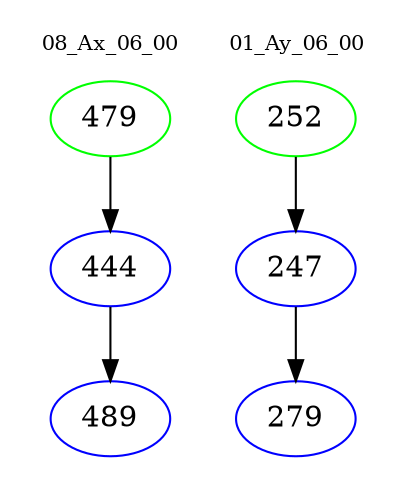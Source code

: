 digraph{
subgraph cluster_0 {
color = white
label = "08_Ax_06_00";
fontsize=10;
T0_479 [label="479", color="green"]
T0_479 -> T0_444 [color="black"]
T0_444 [label="444", color="blue"]
T0_444 -> T0_489 [color="black"]
T0_489 [label="489", color="blue"]
}
subgraph cluster_1 {
color = white
label = "01_Ay_06_00";
fontsize=10;
T1_252 [label="252", color="green"]
T1_252 -> T1_247 [color="black"]
T1_247 [label="247", color="blue"]
T1_247 -> T1_279 [color="black"]
T1_279 [label="279", color="blue"]
}
}
